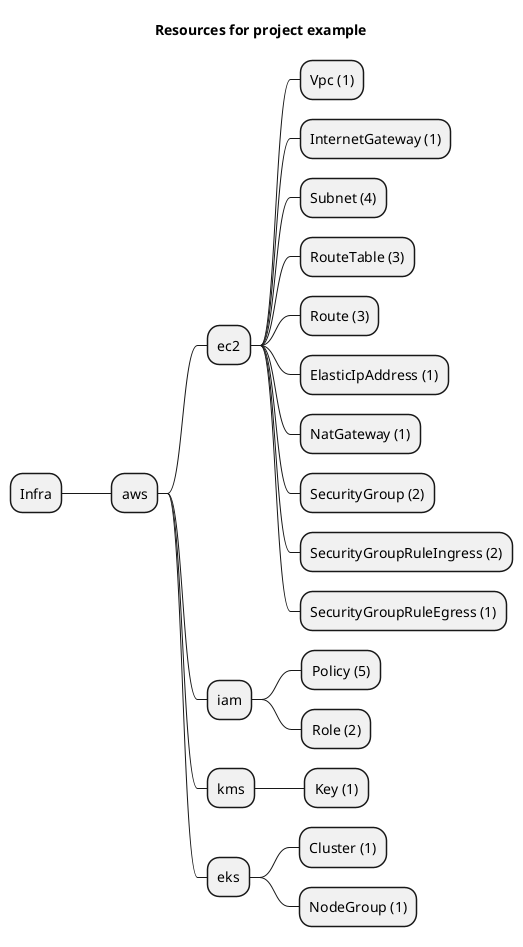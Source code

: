 @startmindmap
title Resources for project example
skinparam monochrome true
+ Infra
++ aws
+++ ec2
++++ Vpc (1)
++++ InternetGateway (1)
++++ Subnet (4)
++++ RouteTable (3)
++++ Route (3)
++++ ElasticIpAddress (1)
++++ NatGateway (1)
++++ SecurityGroup (2)
++++ SecurityGroupRuleIngress (2)
++++ SecurityGroupRuleEgress (1)
+++ iam
++++ Policy (5)
++++ Role (2)
+++ kms
++++ Key (1)
+++ eks
++++ Cluster (1)
++++ NodeGroup (1)
@endmindmap